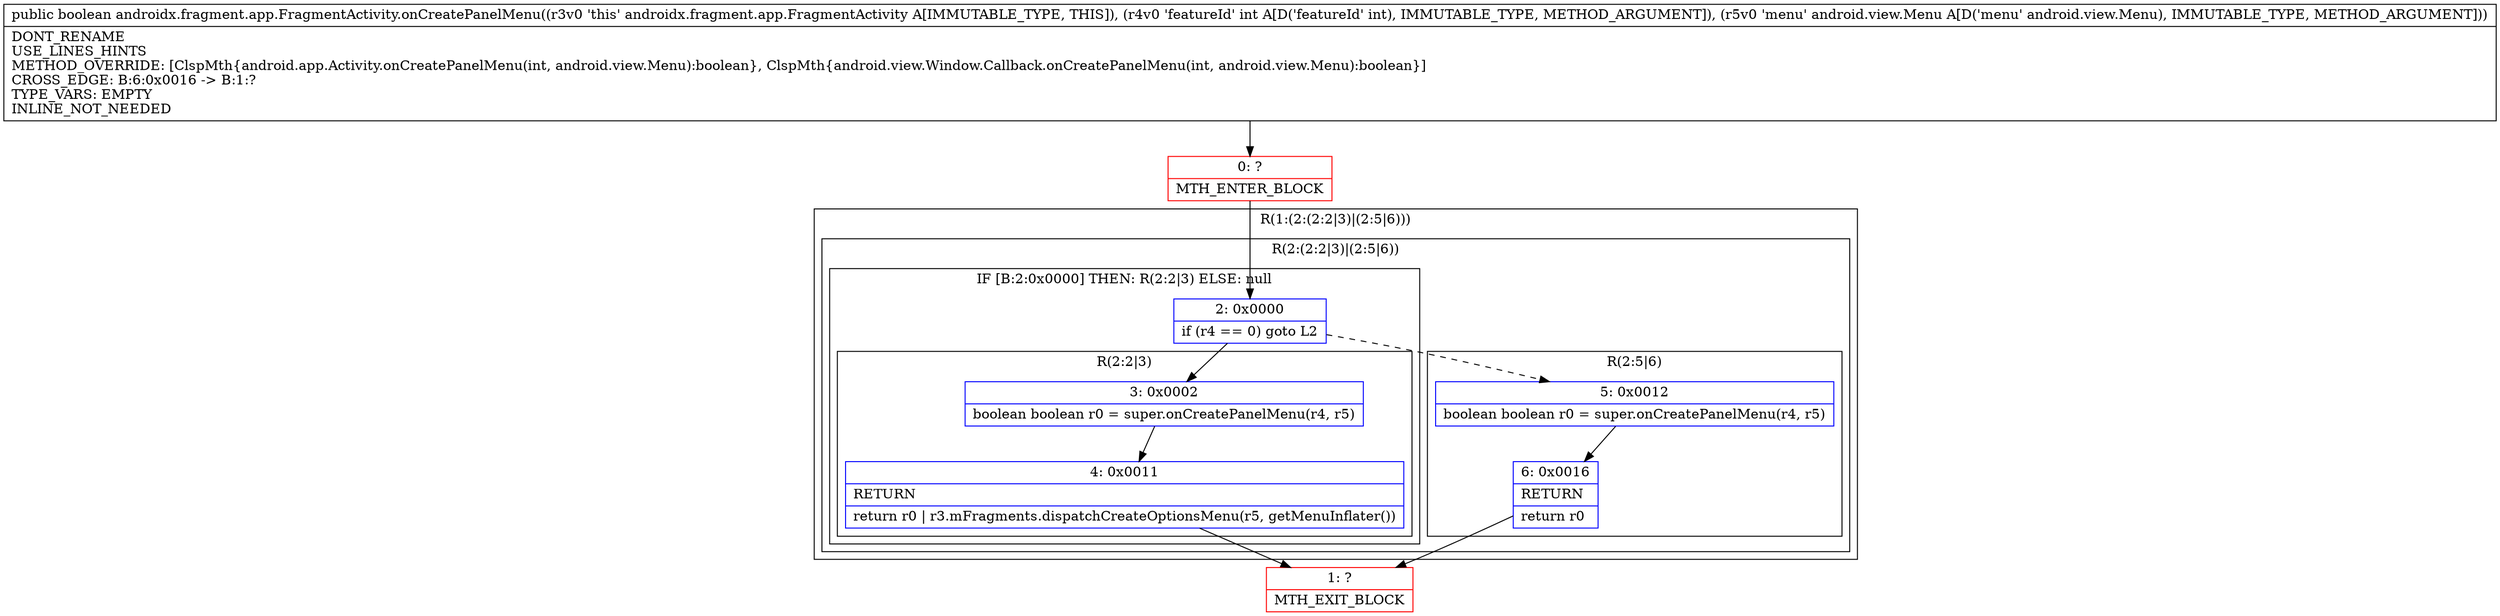 digraph "CFG forandroidx.fragment.app.FragmentActivity.onCreatePanelMenu(ILandroid\/view\/Menu;)Z" {
subgraph cluster_Region_1085323760 {
label = "R(1:(2:(2:2|3)|(2:5|6)))";
node [shape=record,color=blue];
subgraph cluster_Region_753554115 {
label = "R(2:(2:2|3)|(2:5|6))";
node [shape=record,color=blue];
subgraph cluster_IfRegion_991637961 {
label = "IF [B:2:0x0000] THEN: R(2:2|3) ELSE: null";
node [shape=record,color=blue];
Node_2 [shape=record,label="{2\:\ 0x0000|if (r4 == 0) goto L2\l}"];
subgraph cluster_Region_1065451898 {
label = "R(2:2|3)";
node [shape=record,color=blue];
Node_3 [shape=record,label="{3\:\ 0x0002|boolean boolean r0 = super.onCreatePanelMenu(r4, r5)\l}"];
Node_4 [shape=record,label="{4\:\ 0x0011|RETURN\l|return r0 \| r3.mFragments.dispatchCreateOptionsMenu(r5, getMenuInflater())\l}"];
}
}
subgraph cluster_Region_560487240 {
label = "R(2:5|6)";
node [shape=record,color=blue];
Node_5 [shape=record,label="{5\:\ 0x0012|boolean boolean r0 = super.onCreatePanelMenu(r4, r5)\l}"];
Node_6 [shape=record,label="{6\:\ 0x0016|RETURN\l|return r0\l}"];
}
}
}
Node_0 [shape=record,color=red,label="{0\:\ ?|MTH_ENTER_BLOCK\l}"];
Node_1 [shape=record,color=red,label="{1\:\ ?|MTH_EXIT_BLOCK\l}"];
MethodNode[shape=record,label="{public boolean androidx.fragment.app.FragmentActivity.onCreatePanelMenu((r3v0 'this' androidx.fragment.app.FragmentActivity A[IMMUTABLE_TYPE, THIS]), (r4v0 'featureId' int A[D('featureId' int), IMMUTABLE_TYPE, METHOD_ARGUMENT]), (r5v0 'menu' android.view.Menu A[D('menu' android.view.Menu), IMMUTABLE_TYPE, METHOD_ARGUMENT]))  | DONT_RENAME\lUSE_LINES_HINTS\lMETHOD_OVERRIDE: [ClspMth\{android.app.Activity.onCreatePanelMenu(int, android.view.Menu):boolean\}, ClspMth\{android.view.Window.Callback.onCreatePanelMenu(int, android.view.Menu):boolean\}]\lCROSS_EDGE: B:6:0x0016 \-\> B:1:?\lTYPE_VARS: EMPTY\lINLINE_NOT_NEEDED\l}"];
MethodNode -> Node_0;Node_2 -> Node_3;
Node_2 -> Node_5[style=dashed];
Node_3 -> Node_4;
Node_4 -> Node_1;
Node_5 -> Node_6;
Node_6 -> Node_1;
Node_0 -> Node_2;
}

